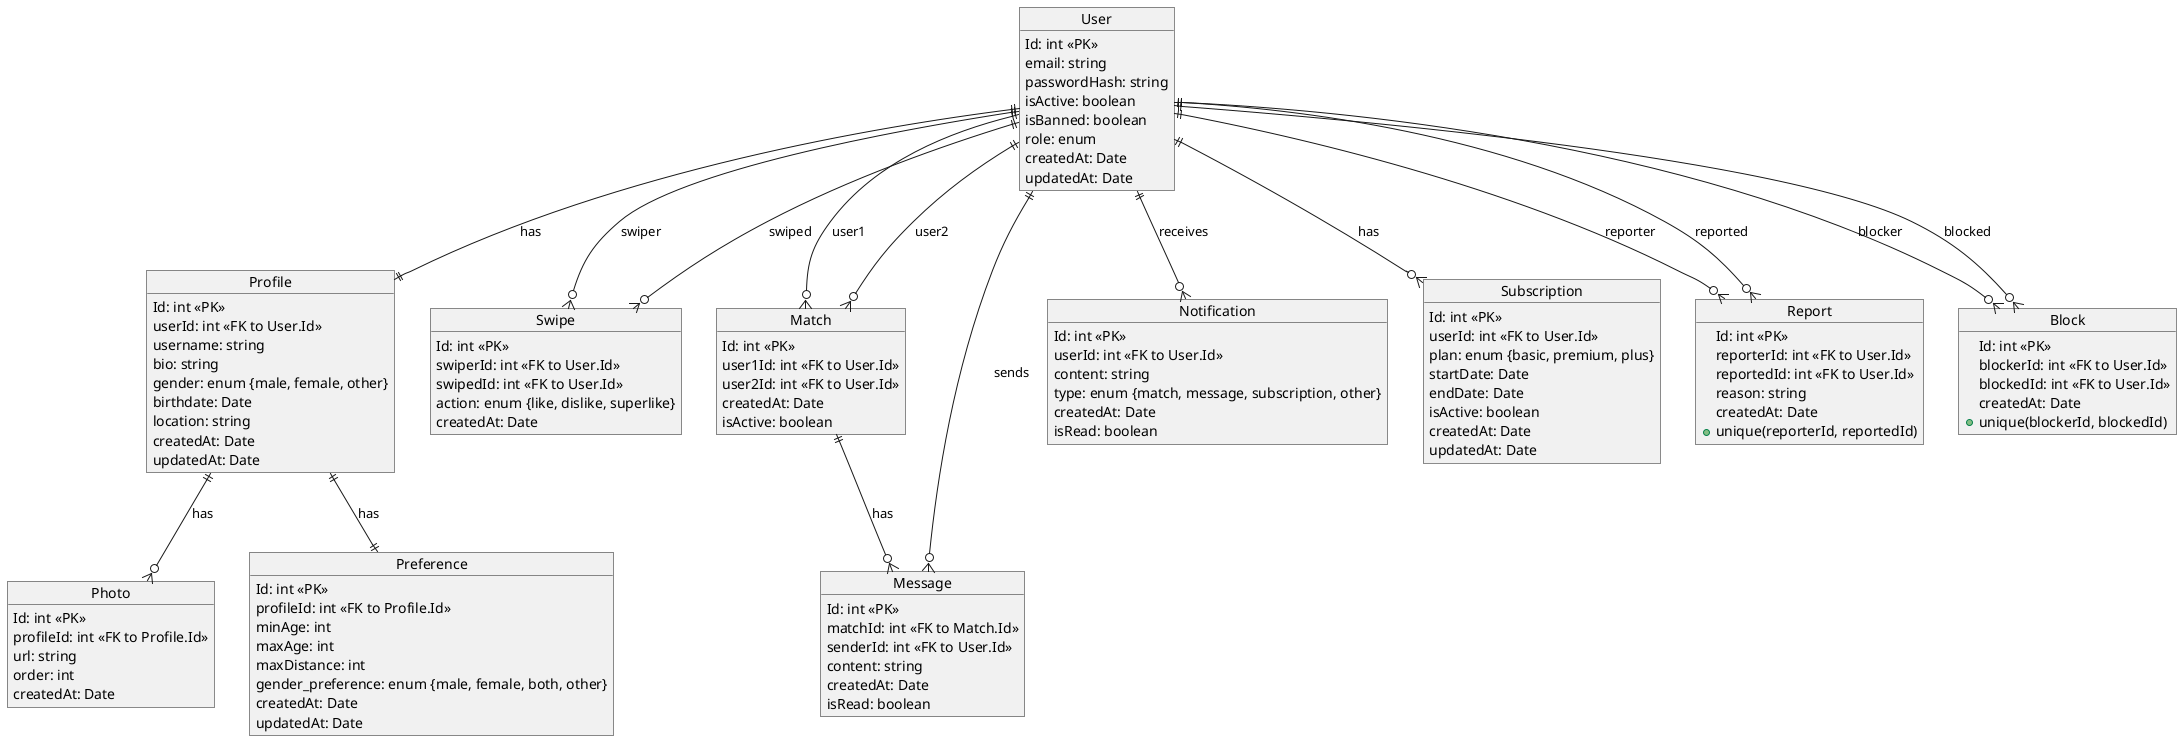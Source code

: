 @startuml database_design

object User {
  Id: int <<PK>>
  email: string
  passwordHash: string
  isActive: boolean
  isBanned: boolean
  role: enum
  createdAt: Date
  updatedAt: Date
}

object Profile {
  Id: int <<PK>>
  userId: int <<FK to User.Id>>
  username: string
  bio: string
  gender: enum {male, female, other}
  birthdate: Date
  location: string
  createdAt: Date
  updatedAt: Date
}

object Photo {
  Id: int <<PK>>
  profileId: int <<FK to Profile.Id>>
  url: string
  order: int
  createdAt: Date
}

object Preference {
  Id: int <<PK>>
  profileId: int <<FK to Profile.Id>>
  minAge: int
  maxAge: int
  maxDistance: int
  gender_preference: enum {male, female, both, other}
  createdAt: Date
  updatedAt: Date
}

object Swipe {
  Id: int <<PK>>
  swiperId: int <<FK to User.Id>>
  swipedId: int <<FK to User.Id>>
  action: enum {like, dislike, superlike}
  createdAt: Date
}

object Match {
  Id: int <<PK>>
  user1Id: int <<FK to User.Id>>
  user2Id: int <<FK to User.Id>>
  createdAt: Date
  isActive: boolean
}

object Message {
  Id: int <<PK>>
  matchId: int <<FK to Match.Id>>
  senderId: int <<FK to User.Id>>
  content: string
  createdAt: Date
  isRead: boolean
}

object Notification {
  Id: int <<PK>>
  userId: int <<FK to User.Id>>
  content: string
  type: enum {match, message, subscription, other}
  createdAt: Date
  isRead: boolean
}

object Subscription {
  Id: int <<PK>>
  userId: int <<FK to User.Id>>
  plan: enum {basic, premium, plus}
  startDate: Date
  endDate: Date
  isActive: boolean
  createdAt: Date
  updatedAt: Date
}

object Report {
  Id: int <<PK>>
  reporterId: int <<FK to User.Id>>
  reportedId: int <<FK to User.Id>>
  reason: string
  createdAt: Date
  + unique(reporterId, reportedId)
}

object Block {
  Id: int <<PK>>
  blockerId: int <<FK to User.Id>>
  blockedId: int <<FK to User.Id>>
  createdAt: Date
  + unique(blockerId, blockedId)
}

' Các mối quan hệ
User ||--|| Profile : has
Profile ||--|| Preference : has
Profile ||--o{ Photo : has

User ||--o{ Swipe : "swiper"
User ||--o{ Swipe : "swiped"

User ||--o{ Match : "user1"
User ||--o{ Match : "user2"

Match ||--o{ Message : has
User ||--o{ Message : sends

User ||--o{ Notification : receives
User ||--o{ Subscription : has

User ||--o{ Report : "reporter"
User ||--o{ Report : "reported"

User ||--o{ Block : "blocker"
User ||--o{ Block : "blocked"

@enduml
